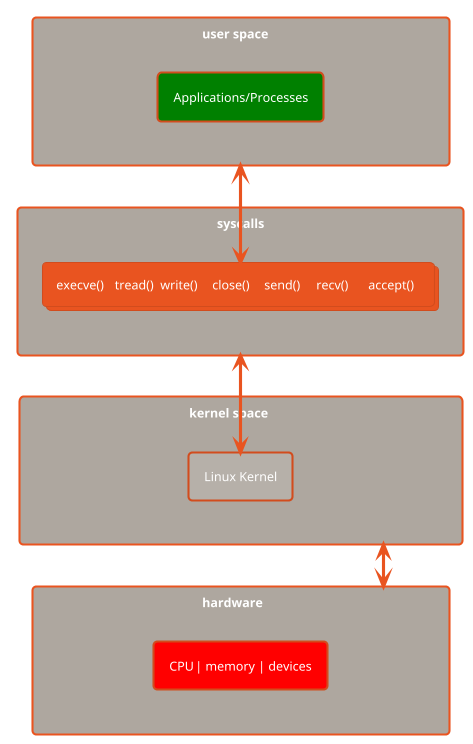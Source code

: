 @startuml linux-syscalls

skinparam linetype ortho
!theme united
'top to bottom direction
'skinparam nodesep 36
'skinparam ranksep 50

left to right direction

together {
    rectangle "\t\t\t\t\t\tuser space\t\t\t\t\t\t\t" as uspace {
        rectangle "Applications/Processes" as apps #Green
    }

    rectangle "syscalls" as syscalls {
        collections "execve()\t  tread()\twrite()\tclose()\tsend()\trecv()\taccept()  " as calls
    }
    rectangle "\t\t\t\t\t\tkernel space\t\t\t\t\t\t\t" as kspace {
        rectangle "Linux Kernel" as kernel
    }

    rectangle "\\t\t\t\t\t\thardware\t\t\t\t\t\t\t" as hardware {
        left to right direction
        rectangle "CPU\t| memory | devices" as cpu #Red
    }
}
hardware <-> kspace
kernel <-> syscalls
uspace <-> calls
'uspace --[hidden]-> kernel

'cpu -[hidden]-> memory
'memory -[hidden]-> devices


@enduml